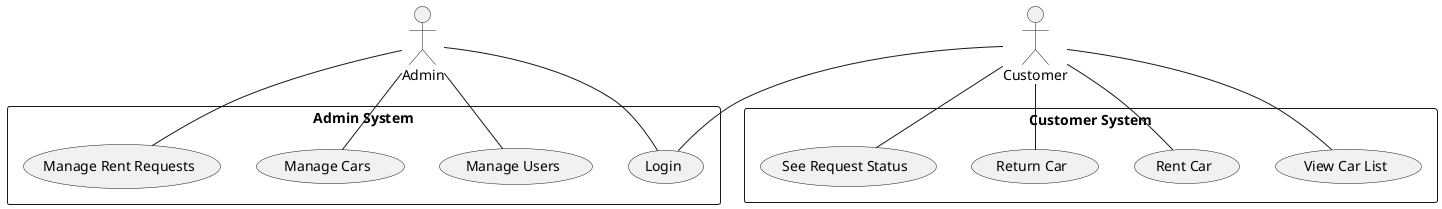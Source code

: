 @startuml use_case_diagram

actor Admin as "Admin"
actor Customer as "Customer"

rectangle "Admin System" {
    usecase "Login" as UC0
    usecase "Manage Users" as UC1
    usecase "Manage Cars" as UC5
    usecase "Manage Rent Requests" as UC9
}

rectangle "Customer System" {
    usecase "Login" as UC0
    usecase "View Car List" as UC14
    usecase "Rent Car" as UC15
    usecase "Return Car" as UC16
    usecase "See Request Status" as UC17
}

Admin -- UC0
Admin -- UC1
Admin -- UC5
Admin -- UC9

Customer -- UC0
Customer -- UC14
Customer -- UC15
Customer -- UC16
Customer -- UC17


@enduml
